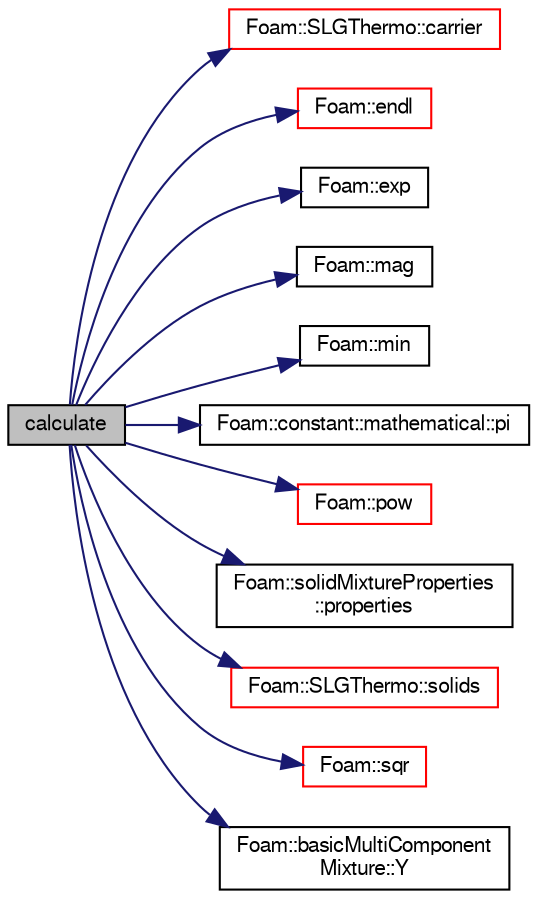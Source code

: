 digraph "calculate"
{
  bgcolor="transparent";
  edge [fontname="FreeSans",fontsize="10",labelfontname="FreeSans",labelfontsize="10"];
  node [fontname="FreeSans",fontsize="10",shape=record];
  rankdir="LR";
  Node1 [label="calculate",height=0.2,width=0.4,color="black", fillcolor="grey75", style="filled" fontcolor="black"];
  Node1 -> Node2 [color="midnightblue",fontsize="10",style="solid",fontname="FreeSans"];
  Node2 [label="Foam::SLGThermo::carrier",height=0.2,width=0.4,color="red",URL="$a02267.html#ad09148d289e10bb0f0264a4623d3822b",tooltip="Return reference to the gaseous components. "];
  Node1 -> Node3 [color="midnightblue",fontsize="10",style="solid",fontname="FreeSans"];
  Node3 [label="Foam::endl",height=0.2,width=0.4,color="red",URL="$a10237.html#a2db8fe02a0d3909e9351bb4275b23ce4",tooltip="Add newline and flush stream. "];
  Node1 -> Node4 [color="midnightblue",fontsize="10",style="solid",fontname="FreeSans"];
  Node4 [label="Foam::exp",height=0.2,width=0.4,color="black",URL="$a10237.html#a12bca6c677fcf0977532179c3cb9bb89"];
  Node1 -> Node5 [color="midnightblue",fontsize="10",style="solid",fontname="FreeSans"];
  Node5 [label="Foam::mag",height=0.2,width=0.4,color="black",URL="$a10237.html#a929da2a3fdcf3dacbbe0487d3a330dae"];
  Node1 -> Node6 [color="midnightblue",fontsize="10",style="solid",fontname="FreeSans"];
  Node6 [label="Foam::min",height=0.2,width=0.4,color="black",URL="$a10237.html#a253e112ad2d56d96230ff39ea7f442dc"];
  Node1 -> Node7 [color="midnightblue",fontsize="10",style="solid",fontname="FreeSans"];
  Node7 [label="Foam::constant::mathematical::pi",height=0.2,width=0.4,color="black",URL="$a10249.html#a731b8788a4c01586c35266c7ca4fed04"];
  Node1 -> Node8 [color="midnightblue",fontsize="10",style="solid",fontname="FreeSans"];
  Node8 [label="Foam::pow",height=0.2,width=0.4,color="red",URL="$a10237.html#a7500c8e9d27a442adc75e287de074c7c"];
  Node1 -> Node9 [color="midnightblue",fontsize="10",style="solid",fontname="FreeSans"];
  Node9 [label="Foam::solidMixtureProperties\l::properties",height=0.2,width=0.4,color="black",URL="$a02303.html#a656489f7b5d2142808254a843c1b9414",tooltip="Return the solidProperties properties. "];
  Node1 -> Node10 [color="midnightblue",fontsize="10",style="solid",fontname="FreeSans"];
  Node10 [label="Foam::SLGThermo::solids",height=0.2,width=0.4,color="red",URL="$a02267.html#a2b213177f2f399947e0665a223a4001f",tooltip="Return reference to the global (additional) solids. "];
  Node1 -> Node11 [color="midnightblue",fontsize="10",style="solid",fontname="FreeSans"];
  Node11 [label="Foam::sqr",height=0.2,width=0.4,color="red",URL="$a10237.html#a277dc11c581d53826ab5090b08f3b17b"];
  Node1 -> Node12 [color="midnightblue",fontsize="10",style="solid",fontname="FreeSans"];
  Node12 [label="Foam::basicMultiComponent\lMixture::Y",height=0.2,width=0.4,color="black",URL="$a00102.html#a98fc615b86ae04a5a00a36c8fb619a16",tooltip="Return the mass-fraction fields. "];
}
